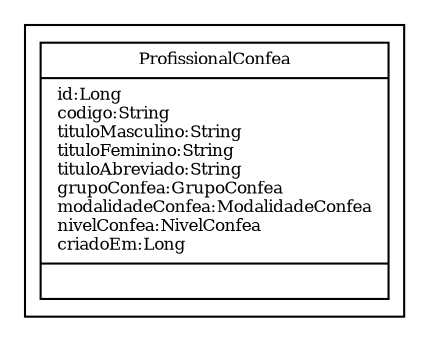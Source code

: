 digraph G{
fontname = "Times-Roman"
fontsize = 8

node [
        fontname = "Times-Roman"
        fontsize = 8
        shape = "record"
]

edge [
        fontname = "Times-Roman"
        fontsize = 8
]

subgraph clusterPROFISSIONAL_CONFEA
{
ProfissionalConfea [label = "{ProfissionalConfea|id:Long\lcodigo:String\ltituloMasculino:String\ltituloFeminino:String\ltituloAbreviado:String\lgrupoConfea:GrupoConfea\lmodalidadeConfea:ModalidadeConfea\lnivelConfea:NivelConfea\lcriadoEm:Long\l|\l}"]
}
}
